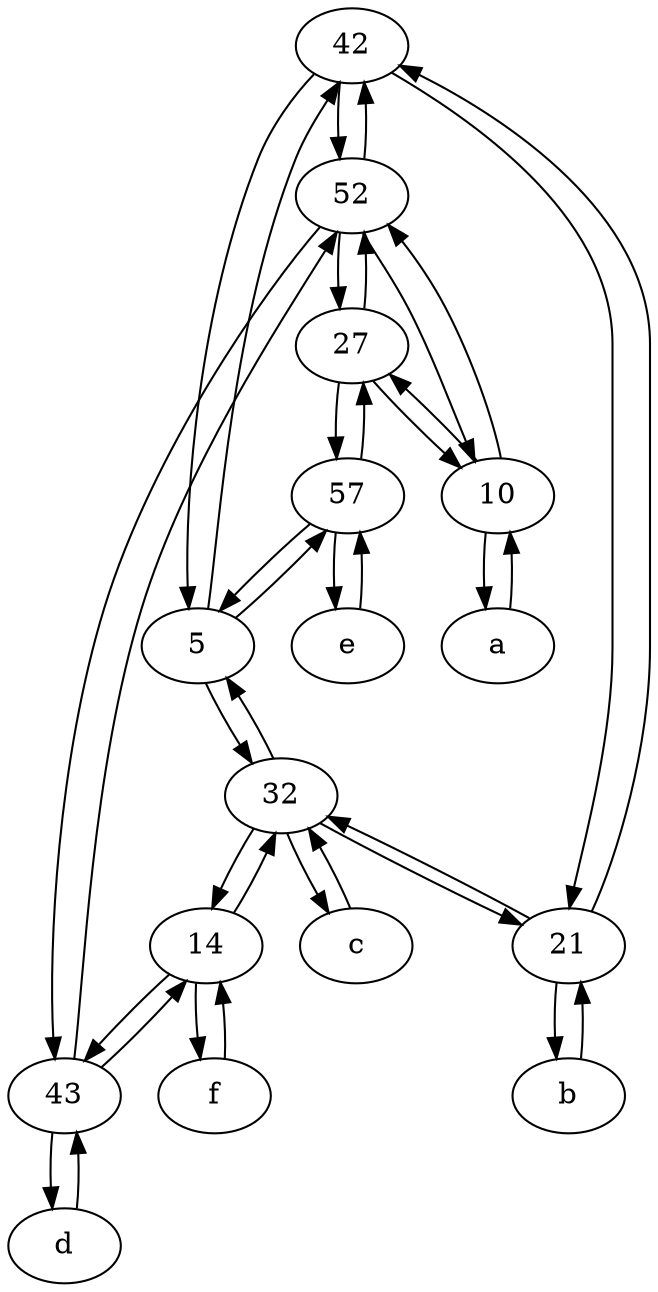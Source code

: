digraph  {
	42;
	52;
	d [pos="20,30!"];
	5;
	21;
	32;
	43;
	a [pos="40,10!"];
	14;
	57;
	f [pos="15,45!"];
	b [pos="50,20!"];
	10;
	c [pos="20,10!"];
	27;
	e [pos="30,50!"];
	42 -> 52;
	52 -> 10;
	21 -> b;
	43 -> 52;
	f -> 14;
	14 -> f;
	21 -> 32;
	10 -> 52;
	14 -> 32;
	52 -> 42;
	e -> 57;
	27 -> 10;
	27 -> 52;
	10 -> 27;
	27 -> 57;
	32 -> 14;
	42 -> 21;
	43 -> d;
	10 -> a;
	52 -> 43;
	43 -> 14;
	c -> 32;
	d -> 43;
	32 -> 5;
	5 -> 42;
	a -> 10;
	57 -> e;
	21 -> 42;
	5 -> 57;
	57 -> 5;
	5 -> 32;
	14 -> 43;
	32 -> c;
	57 -> 27;
	b -> 21;
	42 -> 5;
	32 -> 21;
	52 -> 27;

	}